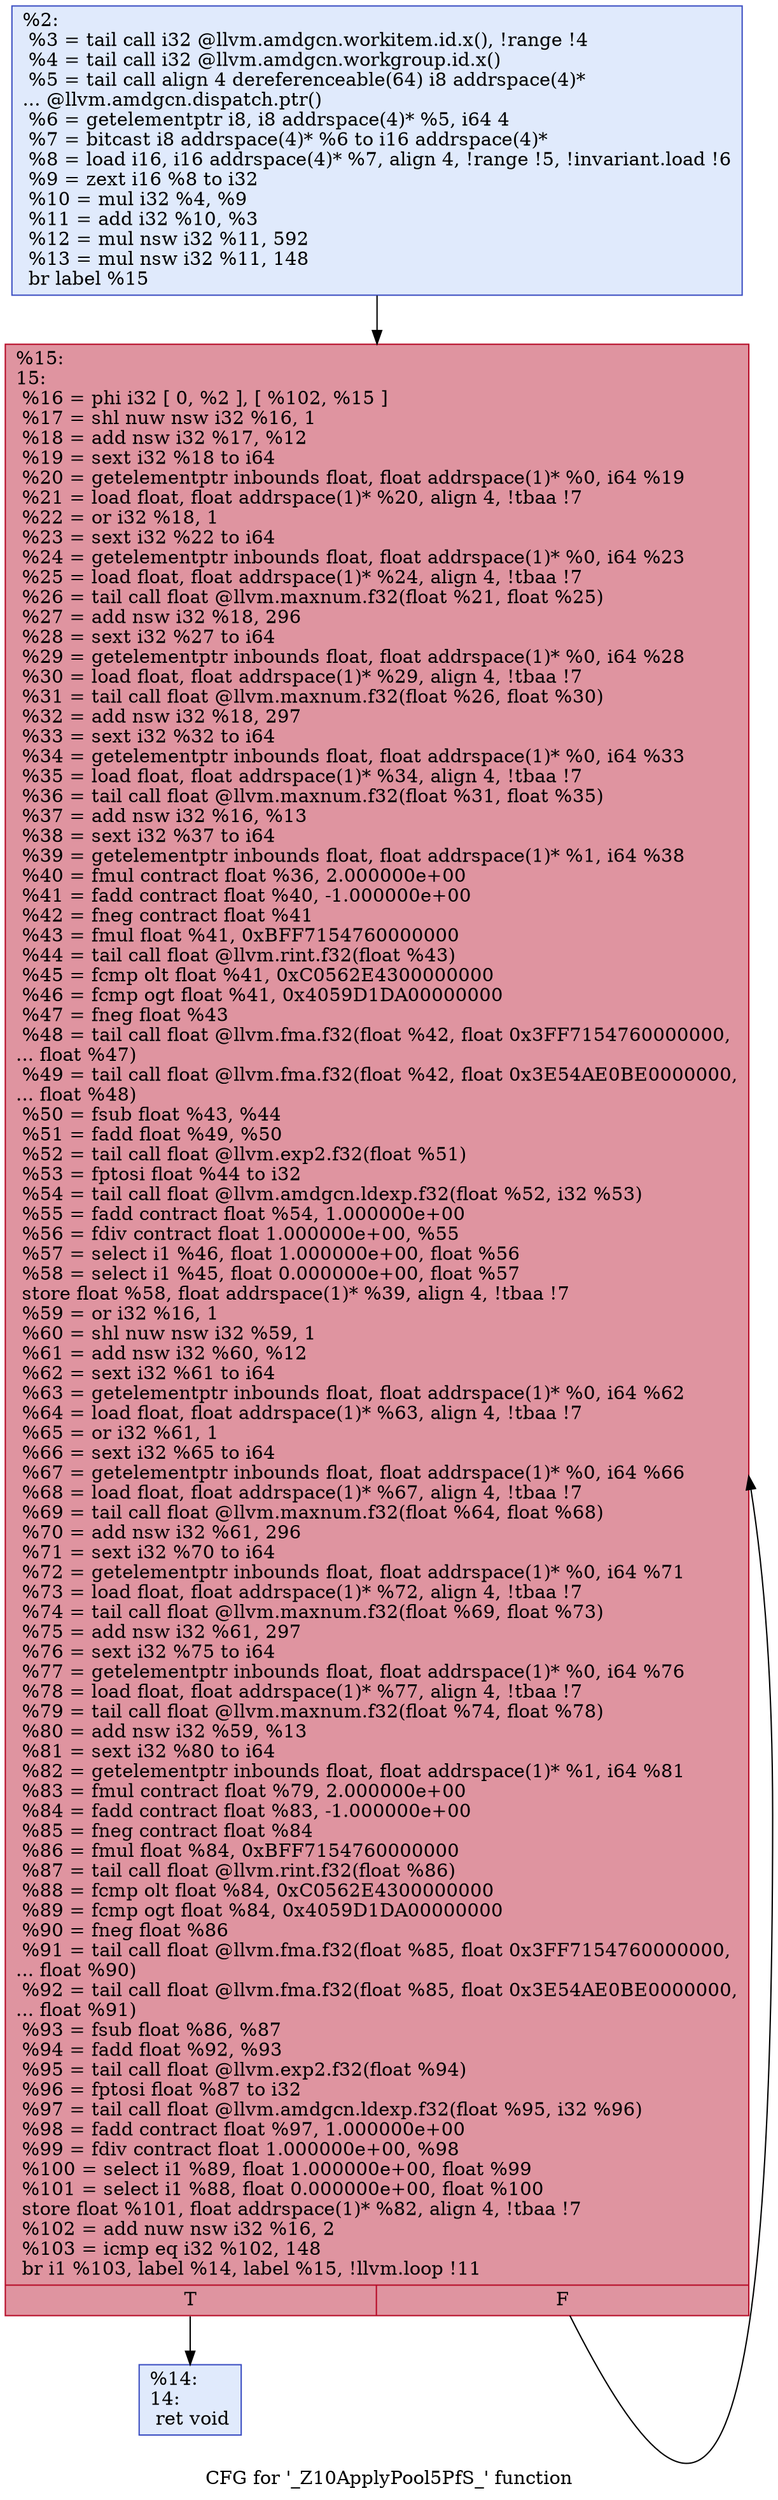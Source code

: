 digraph "CFG for '_Z10ApplyPool5PfS_' function" {
	label="CFG for '_Z10ApplyPool5PfS_' function";

	Node0x5fbf280 [shape=record,color="#3d50c3ff", style=filled, fillcolor="#b9d0f970",label="{%2:\l  %3 = tail call i32 @llvm.amdgcn.workitem.id.x(), !range !4\l  %4 = tail call i32 @llvm.amdgcn.workgroup.id.x()\l  %5 = tail call align 4 dereferenceable(64) i8 addrspace(4)*\l... @llvm.amdgcn.dispatch.ptr()\l  %6 = getelementptr i8, i8 addrspace(4)* %5, i64 4\l  %7 = bitcast i8 addrspace(4)* %6 to i16 addrspace(4)*\l  %8 = load i16, i16 addrspace(4)* %7, align 4, !range !5, !invariant.load !6\l  %9 = zext i16 %8 to i32\l  %10 = mul i32 %4, %9\l  %11 = add i32 %10, %3\l  %12 = mul nsw i32 %11, 592\l  %13 = mul nsw i32 %11, 148\l  br label %15\l}"];
	Node0x5fbf280 -> Node0x5fc0220;
	Node0x5fc1370 [shape=record,color="#3d50c3ff", style=filled, fillcolor="#b9d0f970",label="{%14:\l14:                                               \l  ret void\l}"];
	Node0x5fc0220 [shape=record,color="#b70d28ff", style=filled, fillcolor="#b70d2870",label="{%15:\l15:                                               \l  %16 = phi i32 [ 0, %2 ], [ %102, %15 ]\l  %17 = shl nuw nsw i32 %16, 1\l  %18 = add nsw i32 %17, %12\l  %19 = sext i32 %18 to i64\l  %20 = getelementptr inbounds float, float addrspace(1)* %0, i64 %19\l  %21 = load float, float addrspace(1)* %20, align 4, !tbaa !7\l  %22 = or i32 %18, 1\l  %23 = sext i32 %22 to i64\l  %24 = getelementptr inbounds float, float addrspace(1)* %0, i64 %23\l  %25 = load float, float addrspace(1)* %24, align 4, !tbaa !7\l  %26 = tail call float @llvm.maxnum.f32(float %21, float %25)\l  %27 = add nsw i32 %18, 296\l  %28 = sext i32 %27 to i64\l  %29 = getelementptr inbounds float, float addrspace(1)* %0, i64 %28\l  %30 = load float, float addrspace(1)* %29, align 4, !tbaa !7\l  %31 = tail call float @llvm.maxnum.f32(float %26, float %30)\l  %32 = add nsw i32 %18, 297\l  %33 = sext i32 %32 to i64\l  %34 = getelementptr inbounds float, float addrspace(1)* %0, i64 %33\l  %35 = load float, float addrspace(1)* %34, align 4, !tbaa !7\l  %36 = tail call float @llvm.maxnum.f32(float %31, float %35)\l  %37 = add nsw i32 %16, %13\l  %38 = sext i32 %37 to i64\l  %39 = getelementptr inbounds float, float addrspace(1)* %1, i64 %38\l  %40 = fmul contract float %36, 2.000000e+00\l  %41 = fadd contract float %40, -1.000000e+00\l  %42 = fneg contract float %41\l  %43 = fmul float %41, 0xBFF7154760000000\l  %44 = tail call float @llvm.rint.f32(float %43)\l  %45 = fcmp olt float %41, 0xC0562E4300000000\l  %46 = fcmp ogt float %41, 0x4059D1DA00000000\l  %47 = fneg float %43\l  %48 = tail call float @llvm.fma.f32(float %42, float 0x3FF7154760000000,\l... float %47)\l  %49 = tail call float @llvm.fma.f32(float %42, float 0x3E54AE0BE0000000,\l... float %48)\l  %50 = fsub float %43, %44\l  %51 = fadd float %49, %50\l  %52 = tail call float @llvm.exp2.f32(float %51)\l  %53 = fptosi float %44 to i32\l  %54 = tail call float @llvm.amdgcn.ldexp.f32(float %52, i32 %53)\l  %55 = fadd contract float %54, 1.000000e+00\l  %56 = fdiv contract float 1.000000e+00, %55\l  %57 = select i1 %46, float 1.000000e+00, float %56\l  %58 = select i1 %45, float 0.000000e+00, float %57\l  store float %58, float addrspace(1)* %39, align 4, !tbaa !7\l  %59 = or i32 %16, 1\l  %60 = shl nuw nsw i32 %59, 1\l  %61 = add nsw i32 %60, %12\l  %62 = sext i32 %61 to i64\l  %63 = getelementptr inbounds float, float addrspace(1)* %0, i64 %62\l  %64 = load float, float addrspace(1)* %63, align 4, !tbaa !7\l  %65 = or i32 %61, 1\l  %66 = sext i32 %65 to i64\l  %67 = getelementptr inbounds float, float addrspace(1)* %0, i64 %66\l  %68 = load float, float addrspace(1)* %67, align 4, !tbaa !7\l  %69 = tail call float @llvm.maxnum.f32(float %64, float %68)\l  %70 = add nsw i32 %61, 296\l  %71 = sext i32 %70 to i64\l  %72 = getelementptr inbounds float, float addrspace(1)* %0, i64 %71\l  %73 = load float, float addrspace(1)* %72, align 4, !tbaa !7\l  %74 = tail call float @llvm.maxnum.f32(float %69, float %73)\l  %75 = add nsw i32 %61, 297\l  %76 = sext i32 %75 to i64\l  %77 = getelementptr inbounds float, float addrspace(1)* %0, i64 %76\l  %78 = load float, float addrspace(1)* %77, align 4, !tbaa !7\l  %79 = tail call float @llvm.maxnum.f32(float %74, float %78)\l  %80 = add nsw i32 %59, %13\l  %81 = sext i32 %80 to i64\l  %82 = getelementptr inbounds float, float addrspace(1)* %1, i64 %81\l  %83 = fmul contract float %79, 2.000000e+00\l  %84 = fadd contract float %83, -1.000000e+00\l  %85 = fneg contract float %84\l  %86 = fmul float %84, 0xBFF7154760000000\l  %87 = tail call float @llvm.rint.f32(float %86)\l  %88 = fcmp olt float %84, 0xC0562E4300000000\l  %89 = fcmp ogt float %84, 0x4059D1DA00000000\l  %90 = fneg float %86\l  %91 = tail call float @llvm.fma.f32(float %85, float 0x3FF7154760000000,\l... float %90)\l  %92 = tail call float @llvm.fma.f32(float %85, float 0x3E54AE0BE0000000,\l... float %91)\l  %93 = fsub float %86, %87\l  %94 = fadd float %92, %93\l  %95 = tail call float @llvm.exp2.f32(float %94)\l  %96 = fptosi float %87 to i32\l  %97 = tail call float @llvm.amdgcn.ldexp.f32(float %95, i32 %96)\l  %98 = fadd contract float %97, 1.000000e+00\l  %99 = fdiv contract float 1.000000e+00, %98\l  %100 = select i1 %89, float 1.000000e+00, float %99\l  %101 = select i1 %88, float 0.000000e+00, float %100\l  store float %101, float addrspace(1)* %82, align 4, !tbaa !7\l  %102 = add nuw nsw i32 %16, 2\l  %103 = icmp eq i32 %102, 148\l  br i1 %103, label %14, label %15, !llvm.loop !11\l|{<s0>T|<s1>F}}"];
	Node0x5fc0220:s0 -> Node0x5fc1370;
	Node0x5fc0220:s1 -> Node0x5fc0220;
}
